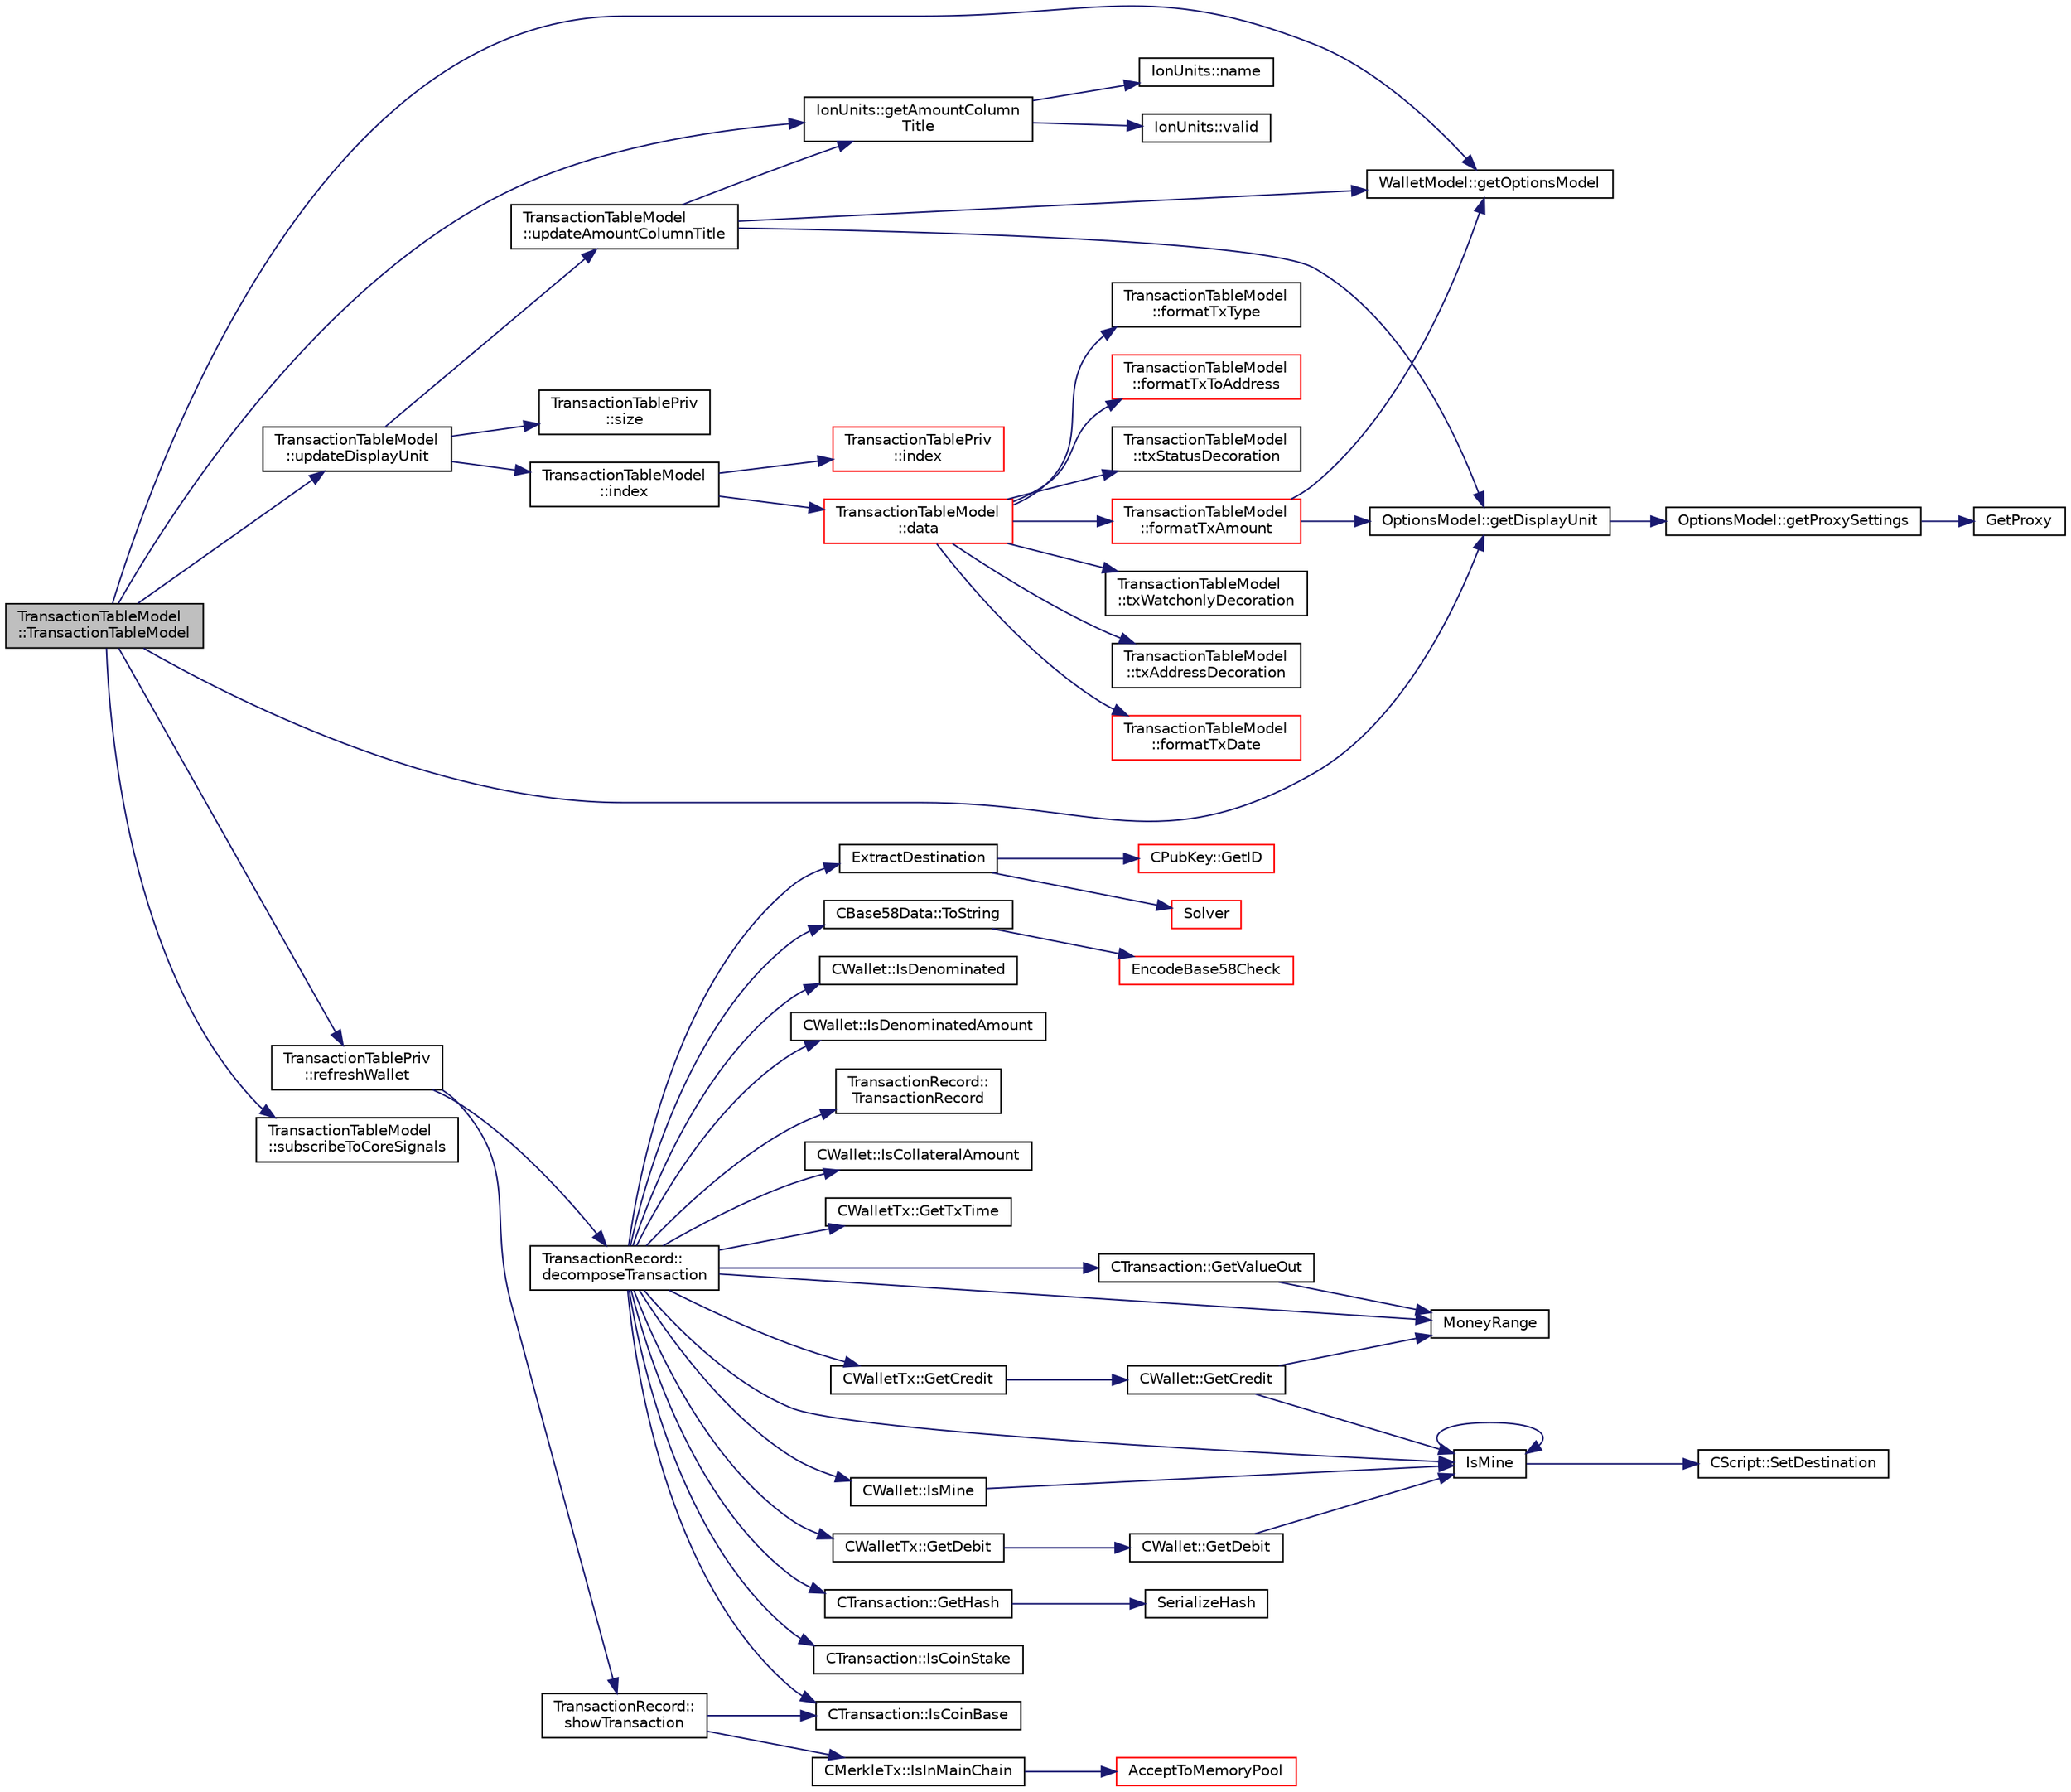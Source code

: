 digraph "TransactionTableModel::TransactionTableModel"
{
  edge [fontname="Helvetica",fontsize="10",labelfontname="Helvetica",labelfontsize="10"];
  node [fontname="Helvetica",fontsize="10",shape=record];
  rankdir="LR";
  Node0 [label="TransactionTableModel\l::TransactionTableModel",height=0.2,width=0.4,color="black", fillcolor="grey75", style="filled", fontcolor="black"];
  Node0 -> Node1 [color="midnightblue",fontsize="10",style="solid",fontname="Helvetica"];
  Node1 [label="IonUnits::getAmountColumn\lTitle",height=0.2,width=0.4,color="black", fillcolor="white", style="filled",URL="$d7/dab/class_ion_units.html#ab76cc8dbce0ff2330495904857452d8f",tooltip="Gets title for amount column including current display unit if optionsModel reference available */..."];
  Node1 -> Node2 [color="midnightblue",fontsize="10",style="solid",fontname="Helvetica"];
  Node2 [label="IonUnits::valid",height=0.2,width=0.4,color="black", fillcolor="white", style="filled",URL="$d7/dab/class_ion_units.html#a23c5b1306ed473dbb2375a6675a2ce13",tooltip="Is unit ID valid? "];
  Node1 -> Node3 [color="midnightblue",fontsize="10",style="solid",fontname="Helvetica"];
  Node3 [label="IonUnits::name",height=0.2,width=0.4,color="black", fillcolor="white", style="filled",URL="$d7/dab/class_ion_units.html#a5bb4881389b09aeeb0bc235e87e0a42f",tooltip="Short name. "];
  Node0 -> Node4 [color="midnightblue",fontsize="10",style="solid",fontname="Helvetica"];
  Node4 [label="WalletModel::getOptionsModel",height=0.2,width=0.4,color="black", fillcolor="white", style="filled",URL="$d4/d27/class_wallet_model.html#a96d53e56b3f8f07537ea2523f7a7d300"];
  Node0 -> Node5 [color="midnightblue",fontsize="10",style="solid",fontname="Helvetica"];
  Node5 [label="OptionsModel::getDisplayUnit",height=0.2,width=0.4,color="black", fillcolor="white", style="filled",URL="$da/d1f/class_options_model.html#a3b6e4d4ef42be3aaba315b8cd14f468e"];
  Node5 -> Node6 [color="midnightblue",fontsize="10",style="solid",fontname="Helvetica"];
  Node6 [label="OptionsModel::getProxySettings",height=0.2,width=0.4,color="black", fillcolor="white", style="filled",URL="$da/d1f/class_options_model.html#a0fa582a801df3753c2c50840c40bb350"];
  Node6 -> Node7 [color="midnightblue",fontsize="10",style="solid",fontname="Helvetica"];
  Node7 [label="GetProxy",height=0.2,width=0.4,color="black", fillcolor="white", style="filled",URL="$d0/d0e/netbase_8cpp.html#a4e67b39fc1769663260d791d2f4d049d"];
  Node0 -> Node8 [color="midnightblue",fontsize="10",style="solid",fontname="Helvetica"];
  Node8 [label="TransactionTablePriv\l::refreshWallet",height=0.2,width=0.4,color="black", fillcolor="white", style="filled",URL="$d2/ddb/class_transaction_table_priv.html#a1f81da5d7cfb2aac03a5e18e6bc91792"];
  Node8 -> Node9 [color="midnightblue",fontsize="10",style="solid",fontname="Helvetica"];
  Node9 [label="TransactionRecord::\lshowTransaction",height=0.2,width=0.4,color="black", fillcolor="white", style="filled",URL="$d1/da7/class_transaction_record.html#a5ad1d1af4bec5b15a624b7a451e8cdbf",tooltip="Decompose CWallet transaction to model transaction records. "];
  Node9 -> Node10 [color="midnightblue",fontsize="10",style="solid",fontname="Helvetica"];
  Node10 [label="CTransaction::IsCoinBase",height=0.2,width=0.4,color="black", fillcolor="white", style="filled",URL="$df/d43/class_c_transaction.html#a96256e8ac1bf79ad9c057e48c41132dd"];
  Node9 -> Node11 [color="midnightblue",fontsize="10",style="solid",fontname="Helvetica"];
  Node11 [label="CMerkleTx::IsInMainChain",height=0.2,width=0.4,color="black", fillcolor="white", style="filled",URL="$d1/dff/class_c_merkle_tx.html#ad4b3623fabf1924dba2a7694e3418e1e"];
  Node11 -> Node12 [color="midnightblue",fontsize="10",style="solid",fontname="Helvetica"];
  Node12 [label="AcceptToMemoryPool",height=0.2,width=0.4,color="red", fillcolor="white", style="filled",URL="$d4/dbf/main_8h.html#addea0e425b693b4c1be712c3ead94568",tooltip="(try to) add transaction to memory pool "];
  Node8 -> Node14 [color="midnightblue",fontsize="10",style="solid",fontname="Helvetica"];
  Node14 [label="TransactionRecord::\ldecomposeTransaction",height=0.2,width=0.4,color="black", fillcolor="white", style="filled",URL="$d1/da7/class_transaction_record.html#a9f5db4465fa5fdcc3f9af525096bcdb9"];
  Node14 -> Node15 [color="midnightblue",fontsize="10",style="solid",fontname="Helvetica"];
  Node15 [label="CWalletTx::GetTxTime",height=0.2,width=0.4,color="black", fillcolor="white", style="filled",URL="$d6/d53/class_c_wallet_tx.html#ab94368cf0553687d8f1fec5d2aaa1457"];
  Node14 -> Node16 [color="midnightblue",fontsize="10",style="solid",fontname="Helvetica"];
  Node16 [label="CWalletTx::GetCredit",height=0.2,width=0.4,color="black", fillcolor="white", style="filled",URL="$d6/d53/class_c_wallet_tx.html#a176e9ecbafbee27d604acbab9804885d"];
  Node16 -> Node17 [color="midnightblue",fontsize="10",style="solid",fontname="Helvetica"];
  Node17 [label="CWallet::GetCredit",height=0.2,width=0.4,color="black", fillcolor="white", style="filled",URL="$d2/de5/class_c_wallet.html#aa60b69c7d4ea6063ed83b13d7c6fe695"];
  Node17 -> Node18 [color="midnightblue",fontsize="10",style="solid",fontname="Helvetica"];
  Node18 [label="MoneyRange",height=0.2,width=0.4,color="black", fillcolor="white", style="filled",URL="$dd/d2f/amount_8h.html#a12db56a9a1c931941f0943ecbb278aae"];
  Node17 -> Node19 [color="midnightblue",fontsize="10",style="solid",fontname="Helvetica"];
  Node19 [label="IsMine",height=0.2,width=0.4,color="black", fillcolor="white", style="filled",URL="$dd/d0f/script_8cpp.html#adc59cf67d903c1ba1ef225561b85bfce"];
  Node19 -> Node20 [color="midnightblue",fontsize="10",style="solid",fontname="Helvetica"];
  Node20 [label="CScript::SetDestination",height=0.2,width=0.4,color="black", fillcolor="white", style="filled",URL="$d9/d4b/class_c_script.html#ad1b5a9077241aa06116040c4f1b7c31e"];
  Node19 -> Node19 [color="midnightblue",fontsize="10",style="solid",fontname="Helvetica"];
  Node14 -> Node21 [color="midnightblue",fontsize="10",style="solid",fontname="Helvetica"];
  Node21 [label="CWalletTx::GetDebit",height=0.2,width=0.4,color="black", fillcolor="white", style="filled",URL="$d6/d53/class_c_wallet_tx.html#a7757c17a323e5f6f75c92acb398d3568"];
  Node21 -> Node22 [color="midnightblue",fontsize="10",style="solid",fontname="Helvetica"];
  Node22 [label="CWallet::GetDebit",height=0.2,width=0.4,color="black", fillcolor="white", style="filled",URL="$d2/de5/class_c_wallet.html#a5ab4855aac6f4b335421944403e44d6d"];
  Node22 -> Node19 [color="midnightblue",fontsize="10",style="solid",fontname="Helvetica"];
  Node14 -> Node23 [color="midnightblue",fontsize="10",style="solid",fontname="Helvetica"];
  Node23 [label="CTransaction::GetHash",height=0.2,width=0.4,color="black", fillcolor="white", style="filled",URL="$df/d43/class_c_transaction.html#a0b46d80e82ca324e82c2ce3fc1492bfa"];
  Node23 -> Node24 [color="midnightblue",fontsize="10",style="solid",fontname="Helvetica"];
  Node24 [label="SerializeHash",height=0.2,width=0.4,color="black", fillcolor="white", style="filled",URL="$db/dfb/hash_8h.html#a6de694e43f17c62025c6883965b65e63"];
  Node14 -> Node10 [color="midnightblue",fontsize="10",style="solid",fontname="Helvetica"];
  Node14 -> Node25 [color="midnightblue",fontsize="10",style="solid",fontname="Helvetica"];
  Node25 [label="CTransaction::IsCoinStake",height=0.2,width=0.4,color="black", fillcolor="white", style="filled",URL="$df/d43/class_c_transaction.html#ace4278a41a296d40dcf5fb2b9cf007ec"];
  Node14 -> Node26 [color="midnightblue",fontsize="10",style="solid",fontname="Helvetica"];
  Node26 [label="CWallet::IsMine",height=0.2,width=0.4,color="black", fillcolor="white", style="filled",URL="$d2/de5/class_c_wallet.html#a4eada57edc1c443564b8cc9b853d955c"];
  Node26 -> Node19 [color="midnightblue",fontsize="10",style="solid",fontname="Helvetica"];
  Node14 -> Node27 [color="midnightblue",fontsize="10",style="solid",fontname="Helvetica"];
  Node27 [label="ExtractDestination",height=0.2,width=0.4,color="black", fillcolor="white", style="filled",URL="$dd/d0f/script_8cpp.html#a951f7e601746ae076afdf3169ecca2fc"];
  Node27 -> Node28 [color="midnightblue",fontsize="10",style="solid",fontname="Helvetica"];
  Node28 [label="Solver",height=0.2,width=0.4,color="red", fillcolor="white", style="filled",URL="$dd/d0f/script_8cpp.html#a6ee6be50bff44464e905680c6fcee6dc"];
  Node27 -> Node33 [color="midnightblue",fontsize="10",style="solid",fontname="Helvetica"];
  Node33 [label="CPubKey::GetID",height=0.2,width=0.4,color="red", fillcolor="white", style="filled",URL="$da/d4e/class_c_pub_key.html#a2675f7e6f72eff68e7a5227289feb021"];
  Node14 -> Node19 [color="midnightblue",fontsize="10",style="solid",fontname="Helvetica"];
  Node14 -> Node37 [color="midnightblue",fontsize="10",style="solid",fontname="Helvetica"];
  Node37 [label="CBase58Data::ToString",height=0.2,width=0.4,color="black", fillcolor="white", style="filled",URL="$d2/d08/class_c_base58_data.html#a7dc91af403ca02694b3247b15604e220"];
  Node37 -> Node38 [color="midnightblue",fontsize="10",style="solid",fontname="Helvetica"];
  Node38 [label="EncodeBase58Check",height=0.2,width=0.4,color="red", fillcolor="white", style="filled",URL="$db/d9c/base58_8cpp.html#ace9a5807ee51604f33044339f073ec76",tooltip="Encode a byte vector into a base58-encoded string, including checksum. "];
  Node14 -> Node18 [color="midnightblue",fontsize="10",style="solid",fontname="Helvetica"];
  Node14 -> Node41 [color="midnightblue",fontsize="10",style="solid",fontname="Helvetica"];
  Node41 [label="CWallet::IsDenominated",height=0.2,width=0.4,color="black", fillcolor="white", style="filled",URL="$d2/de5/class_c_wallet.html#aadbae9ed508f11c3c2cd4c5a3ecc3477"];
  Node14 -> Node42 [color="midnightblue",fontsize="10",style="solid",fontname="Helvetica"];
  Node42 [label="CWallet::IsDenominatedAmount",height=0.2,width=0.4,color="black", fillcolor="white", style="filled",URL="$d2/de5/class_c_wallet.html#a2baf29c682b9f3587f583824cf1e869c"];
  Node14 -> Node43 [color="midnightblue",fontsize="10",style="solid",fontname="Helvetica"];
  Node43 [label="TransactionRecord::\lTransactionRecord",height=0.2,width=0.4,color="black", fillcolor="white", style="filled",URL="$d1/da7/class_transaction_record.html#abb95ce852c0d00e86dcf7ebf63e70a83"];
  Node14 -> Node44 [color="midnightblue",fontsize="10",style="solid",fontname="Helvetica"];
  Node44 [label="CWallet::IsCollateralAmount",height=0.2,width=0.4,color="black", fillcolor="white", style="filled",URL="$d2/de5/class_c_wallet.html#a99a4998f0a3017bfed282e3a7df561a4"];
  Node14 -> Node45 [color="midnightblue",fontsize="10",style="solid",fontname="Helvetica"];
  Node45 [label="CTransaction::GetValueOut",height=0.2,width=0.4,color="black", fillcolor="white", style="filled",URL="$df/d43/class_c_transaction.html#a9ce7d94c68adb37627d82669b83a7c59",tooltip="Amount of ions spent by this transaction. "];
  Node45 -> Node18 [color="midnightblue",fontsize="10",style="solid",fontname="Helvetica"];
  Node0 -> Node46 [color="midnightblue",fontsize="10",style="solid",fontname="Helvetica"];
  Node46 [label="TransactionTableModel\l::updateDisplayUnit",height=0.2,width=0.4,color="black", fillcolor="white", style="filled",URL="$d7/dfe/class_transaction_table_model.html#a8b73ff7d72ec2dd69790bc61bbe8575e"];
  Node46 -> Node47 [color="midnightblue",fontsize="10",style="solid",fontname="Helvetica"];
  Node47 [label="TransactionTableModel\l::updateAmountColumnTitle",height=0.2,width=0.4,color="black", fillcolor="white", style="filled",URL="$d7/dfe/class_transaction_table_model.html#acbb6e7531f507369ad18b656ad7b3f10",tooltip="Updates the column title to \"Amount (DisplayUnit)\" and emits headerDataChanged() signal for table hea..."];
  Node47 -> Node1 [color="midnightblue",fontsize="10",style="solid",fontname="Helvetica"];
  Node47 -> Node4 [color="midnightblue",fontsize="10",style="solid",fontname="Helvetica"];
  Node47 -> Node5 [color="midnightblue",fontsize="10",style="solid",fontname="Helvetica"];
  Node46 -> Node48 [color="midnightblue",fontsize="10",style="solid",fontname="Helvetica"];
  Node48 [label="TransactionTableModel\l::index",height=0.2,width=0.4,color="black", fillcolor="white", style="filled",URL="$d7/dfe/class_transaction_table_model.html#af3a9a49314f80268a77a704f7f028905"];
  Node48 -> Node49 [color="midnightblue",fontsize="10",style="solid",fontname="Helvetica"];
  Node49 [label="TransactionTableModel\l::data",height=0.2,width=0.4,color="red", fillcolor="white", style="filled",URL="$d7/dfe/class_transaction_table_model.html#a02173c31b6014bff182e320217e30e10"];
  Node49 -> Node50 [color="midnightblue",fontsize="10",style="solid",fontname="Helvetica"];
  Node50 [label="TransactionTableModel\l::txStatusDecoration",height=0.2,width=0.4,color="black", fillcolor="white", style="filled",URL="$d7/dfe/class_transaction_table_model.html#a11c11972847aeec2069953eda7abc3b2"];
  Node49 -> Node51 [color="midnightblue",fontsize="10",style="solid",fontname="Helvetica"];
  Node51 [label="TransactionTableModel\l::txWatchonlyDecoration",height=0.2,width=0.4,color="black", fillcolor="white", style="filled",URL="$d7/dfe/class_transaction_table_model.html#a8be4fd0880420a6b45fd0ea4e41454c0"];
  Node49 -> Node52 [color="midnightblue",fontsize="10",style="solid",fontname="Helvetica"];
  Node52 [label="TransactionTableModel\l::txAddressDecoration",height=0.2,width=0.4,color="black", fillcolor="white", style="filled",URL="$d7/dfe/class_transaction_table_model.html#af14920c007e307f892902da061e46072"];
  Node49 -> Node53 [color="midnightblue",fontsize="10",style="solid",fontname="Helvetica"];
  Node53 [label="TransactionTableModel\l::formatTxDate",height=0.2,width=0.4,color="red", fillcolor="white", style="filled",URL="$d7/dfe/class_transaction_table_model.html#af91bbd6b2a712af32988d147e3f311ea"];
  Node49 -> Node55 [color="midnightblue",fontsize="10",style="solid",fontname="Helvetica"];
  Node55 [label="TransactionTableModel\l::formatTxType",height=0.2,width=0.4,color="black", fillcolor="white", style="filled",URL="$d7/dfe/class_transaction_table_model.html#aefcd45e8b170a459548ddbd308b1ad64"];
  Node49 -> Node56 [color="midnightblue",fontsize="10",style="solid",fontname="Helvetica"];
  Node56 [label="TransactionTableModel\l::formatTxToAddress",height=0.2,width=0.4,color="red", fillcolor="white", style="filled",URL="$d7/dfe/class_transaction_table_model.html#ada92bead83848f3ec231833e5964c27f"];
  Node49 -> Node69 [color="midnightblue",fontsize="10",style="solid",fontname="Helvetica"];
  Node69 [label="TransactionTableModel\l::formatTxAmount",height=0.2,width=0.4,color="red", fillcolor="white", style="filled",URL="$d7/dfe/class_transaction_table_model.html#a6a3a35bfb8d6ca2a3615bcbc247f0228"];
  Node69 -> Node4 [color="midnightblue",fontsize="10",style="solid",fontname="Helvetica"];
  Node69 -> Node5 [color="midnightblue",fontsize="10",style="solid",fontname="Helvetica"];
  Node48 -> Node75 [color="midnightblue",fontsize="10",style="solid",fontname="Helvetica"];
  Node75 [label="TransactionTablePriv\l::index",height=0.2,width=0.4,color="red", fillcolor="white", style="filled",URL="$d2/ddb/class_transaction_table_priv.html#ac692aa6aa7820e80accc971c70e0fae5"];
  Node46 -> Node89 [color="midnightblue",fontsize="10",style="solid",fontname="Helvetica"];
  Node89 [label="TransactionTablePriv\l::size",height=0.2,width=0.4,color="black", fillcolor="white", style="filled",URL="$d2/ddb/class_transaction_table_priv.html#acc5c85ae550eca3a35b7b4d68d0994bf"];
  Node0 -> Node90 [color="midnightblue",fontsize="10",style="solid",fontname="Helvetica"];
  Node90 [label="TransactionTableModel\l::subscribeToCoreSignals",height=0.2,width=0.4,color="black", fillcolor="white", style="filled",URL="$d7/dfe/class_transaction_table_model.html#a19bfb33d6eea831c3634954a343526a4"];
}
